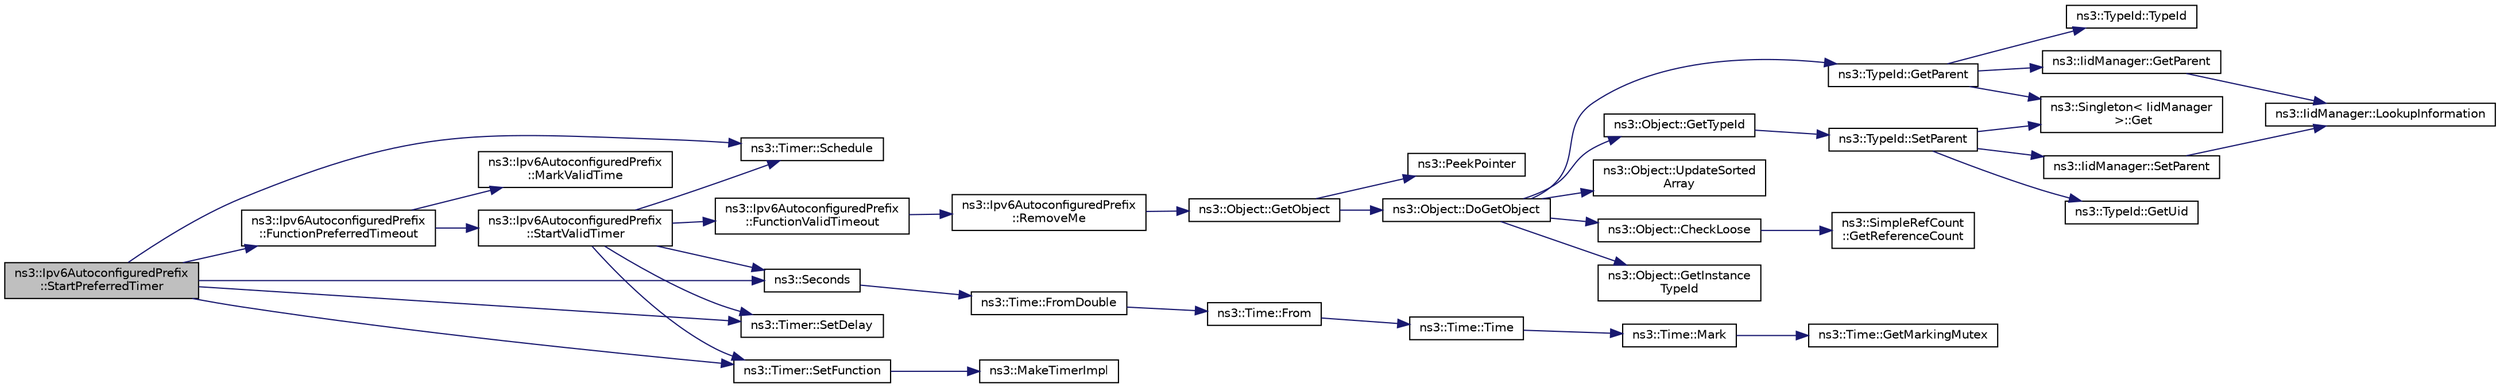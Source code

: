 digraph "ns3::Ipv6AutoconfiguredPrefix::StartPreferredTimer"
{
 // LATEX_PDF_SIZE
  edge [fontname="Helvetica",fontsize="10",labelfontname="Helvetica",labelfontsize="10"];
  node [fontname="Helvetica",fontsize="10",shape=record];
  rankdir="LR";
  Node1 [label="ns3::Ipv6AutoconfiguredPrefix\l::StartPreferredTimer",height=0.2,width=0.4,color="black", fillcolor="grey75", style="filled", fontcolor="black",tooltip="Start the preferred timer."];
  Node1 -> Node2 [color="midnightblue",fontsize="10",style="solid",fontname="Helvetica"];
  Node2 [label="ns3::Ipv6AutoconfiguredPrefix\l::FunctionPreferredTimeout",height=0.2,width=0.4,color="black", fillcolor="white", style="filled",URL="$classns3_1_1_ipv6_autoconfigured_prefix.html#a810cfbf6b8348052eafcf609c38f934f",tooltip="Signal that the preferred time expired and start the valid timer."];
  Node2 -> Node3 [color="midnightblue",fontsize="10",style="solid",fontname="Helvetica"];
  Node3 [label="ns3::Ipv6AutoconfiguredPrefix\l::MarkValidTime",height=0.2,width=0.4,color="black", fillcolor="white", style="filled",URL="$classns3_1_1_ipv6_autoconfigured_prefix.html#affb2db94313ba74ea579ecfa1692f3d1",tooltip="Set the prefix as valid."];
  Node2 -> Node4 [color="midnightblue",fontsize="10",style="solid",fontname="Helvetica"];
  Node4 [label="ns3::Ipv6AutoconfiguredPrefix\l::StartValidTimer",height=0.2,width=0.4,color="black", fillcolor="white", style="filled",URL="$classns3_1_1_ipv6_autoconfigured_prefix.html#ad1df9fbb954d609282e763f76b8f904f",tooltip="Start the valid timer."];
  Node4 -> Node5 [color="midnightblue",fontsize="10",style="solid",fontname="Helvetica"];
  Node5 [label="ns3::Ipv6AutoconfiguredPrefix\l::FunctionValidTimeout",height=0.2,width=0.4,color="black", fillcolor="white", style="filled",URL="$classns3_1_1_ipv6_autoconfigured_prefix.html#a2453add67fb461e76a9f7506e47360b4",tooltip="Signal that the valid time expired."];
  Node5 -> Node6 [color="midnightblue",fontsize="10",style="solid",fontname="Helvetica"];
  Node6 [label="ns3::Ipv6AutoconfiguredPrefix\l::RemoveMe",height=0.2,width=0.4,color="black", fillcolor="white", style="filled",URL="$classns3_1_1_ipv6_autoconfigured_prefix.html#a4362ad20dd2482b2c4e3b9d7d1580a51",tooltip="Remove this prefix from the prefix list."];
  Node6 -> Node7 [color="midnightblue",fontsize="10",style="solid",fontname="Helvetica"];
  Node7 [label="ns3::Object::GetObject",height=0.2,width=0.4,color="black", fillcolor="white", style="filled",URL="$classns3_1_1_object.html#ad21f5401ff705cd29c37f931ea3afc18",tooltip="Get a pointer to the requested aggregated Object."];
  Node7 -> Node8 [color="midnightblue",fontsize="10",style="solid",fontname="Helvetica"];
  Node8 [label="ns3::Object::DoGetObject",height=0.2,width=0.4,color="black", fillcolor="white", style="filled",URL="$classns3_1_1_object.html#a7c009975f7c0994cb47a69f713745e0a",tooltip="Find an Object of TypeId tid in the aggregates of this Object."];
  Node8 -> Node9 [color="midnightblue",fontsize="10",style="solid",fontname="Helvetica"];
  Node9 [label="ns3::Object::CheckLoose",height=0.2,width=0.4,color="black", fillcolor="white", style="filled",URL="$classns3_1_1_object.html#a33b1d1c52665f27a2fd4857aef5618f2",tooltip="Check if any aggregated Objects have non-zero reference counts."];
  Node9 -> Node10 [color="midnightblue",fontsize="10",style="solid",fontname="Helvetica"];
  Node10 [label="ns3::SimpleRefCount\l::GetReferenceCount",height=0.2,width=0.4,color="black", fillcolor="white", style="filled",URL="$classns3_1_1_simple_ref_count.html#a9cb85ae452ce0e1c74f11b3e4d357171",tooltip="Get the reference count of the object."];
  Node8 -> Node11 [color="midnightblue",fontsize="10",style="solid",fontname="Helvetica"];
  Node11 [label="ns3::Object::GetInstance\lTypeId",height=0.2,width=0.4,color="black", fillcolor="white", style="filled",URL="$classns3_1_1_object.html#a9a0bc0211cfab9842e1046b5c5810e5a",tooltip="Get the most derived TypeId for this Object."];
  Node8 -> Node12 [color="midnightblue",fontsize="10",style="solid",fontname="Helvetica"];
  Node12 [label="ns3::TypeId::GetParent",height=0.2,width=0.4,color="black", fillcolor="white", style="filled",URL="$classns3_1_1_type_id.html#ab84f81aee52154af39a8668b59c89d63",tooltip="Get the parent of this TypeId."];
  Node12 -> Node13 [color="midnightblue",fontsize="10",style="solid",fontname="Helvetica"];
  Node13 [label="ns3::TypeId::TypeId",height=0.2,width=0.4,color="black", fillcolor="white", style="filled",URL="$classns3_1_1_type_id.html#ab76e26690f1af4f1cffa6a72245e8928",tooltip="Default constructor."];
  Node12 -> Node14 [color="midnightblue",fontsize="10",style="solid",fontname="Helvetica"];
  Node14 [label="ns3::Singleton\< IidManager\l \>::Get",height=0.2,width=0.4,color="black", fillcolor="white", style="filled",URL="$classns3_1_1_singleton.html#a80a2cd3c25a27ea72add7a9f7a141ffa",tooltip="Get a pointer to the singleton instance."];
  Node12 -> Node15 [color="midnightblue",fontsize="10",style="solid",fontname="Helvetica"];
  Node15 [label="ns3::IidManager::GetParent",height=0.2,width=0.4,color="black", fillcolor="white", style="filled",URL="$classns3_1_1_iid_manager.html#a26a0cf5d08e0e9d8ad1128b77599b1f5",tooltip="Get the parent of a type id."];
  Node15 -> Node16 [color="midnightblue",fontsize="10",style="solid",fontname="Helvetica"];
  Node16 [label="ns3::IidManager::LookupInformation",height=0.2,width=0.4,color="black", fillcolor="white", style="filled",URL="$classns3_1_1_iid_manager.html#a84af06b798b21fa700469a3ac5f65f3f",tooltip="Retrieve the information record for a type."];
  Node8 -> Node17 [color="midnightblue",fontsize="10",style="solid",fontname="Helvetica"];
  Node17 [label="ns3::Object::GetTypeId",height=0.2,width=0.4,color="black", fillcolor="white", style="filled",URL="$classns3_1_1_object.html#a1d040243983ab74ec923bde26d7cb7e7",tooltip="Register this type."];
  Node17 -> Node18 [color="midnightblue",fontsize="10",style="solid",fontname="Helvetica"];
  Node18 [label="ns3::TypeId::SetParent",height=0.2,width=0.4,color="black", fillcolor="white", style="filled",URL="$classns3_1_1_type_id.html#abaaca67ab7d2471067e7c275df0f7309",tooltip="Set the parent TypeId."];
  Node18 -> Node14 [color="midnightblue",fontsize="10",style="solid",fontname="Helvetica"];
  Node18 -> Node19 [color="midnightblue",fontsize="10",style="solid",fontname="Helvetica"];
  Node19 [label="ns3::TypeId::GetUid",height=0.2,width=0.4,color="black", fillcolor="white", style="filled",URL="$classns3_1_1_type_id.html#a429535085325d6f926724771446d9047",tooltip="Get the internal id of this TypeId."];
  Node18 -> Node20 [color="midnightblue",fontsize="10",style="solid",fontname="Helvetica"];
  Node20 [label="ns3::IidManager::SetParent",height=0.2,width=0.4,color="black", fillcolor="white", style="filled",URL="$classns3_1_1_iid_manager.html#a4042931260554c907699367b6811426f",tooltip="Set the parent of a type id."];
  Node20 -> Node16 [color="midnightblue",fontsize="10",style="solid",fontname="Helvetica"];
  Node8 -> Node21 [color="midnightblue",fontsize="10",style="solid",fontname="Helvetica"];
  Node21 [label="ns3::Object::UpdateSorted\lArray",height=0.2,width=0.4,color="black", fillcolor="white", style="filled",URL="$classns3_1_1_object.html#ade62655b9680ca5ebf5af7e0fda7a21f",tooltip="Keep the list of aggregates in most-recently-used order."];
  Node7 -> Node22 [color="midnightblue",fontsize="10",style="solid",fontname="Helvetica"];
  Node22 [label="ns3::PeekPointer",height=0.2,width=0.4,color="black", fillcolor="white", style="filled",URL="$namespacens3.html#af2a7557fe9afdd98d8f6f8f6e412cf5a",tooltip=" "];
  Node4 -> Node23 [color="midnightblue",fontsize="10",style="solid",fontname="Helvetica"];
  Node23 [label="ns3::Timer::Schedule",height=0.2,width=0.4,color="black", fillcolor="white", style="filled",URL="$classns3_1_1_timer.html#ac3345d696887578f518b19f359f7f94b",tooltip="Schedule a new event using the currently-configured delay, function, and arguments."];
  Node4 -> Node24 [color="midnightblue",fontsize="10",style="solid",fontname="Helvetica"];
  Node24 [label="ns3::Seconds",height=0.2,width=0.4,color="black", fillcolor="white", style="filled",URL="$group__timecivil.html#ga33c34b816f8ff6628e33d5c8e9713b9e",tooltip="Construct a Time in the indicated unit."];
  Node24 -> Node25 [color="midnightblue",fontsize="10",style="solid",fontname="Helvetica"];
  Node25 [label="ns3::Time::FromDouble",height=0.2,width=0.4,color="black", fillcolor="white", style="filled",URL="$classns3_1_1_time.html#a60e845f4a74e62495b86356afe604cb4",tooltip="Create a Time equal to value in unit unit."];
  Node25 -> Node26 [color="midnightblue",fontsize="10",style="solid",fontname="Helvetica"];
  Node26 [label="ns3::Time::From",height=0.2,width=0.4,color="black", fillcolor="white", style="filled",URL="$classns3_1_1_time.html#a34e4acc13d0e08cc8cb9cd3b838b9baf",tooltip="Create a Time in the current unit."];
  Node26 -> Node27 [color="midnightblue",fontsize="10",style="solid",fontname="Helvetica"];
  Node27 [label="ns3::Time::Time",height=0.2,width=0.4,color="black", fillcolor="white", style="filled",URL="$classns3_1_1_time.html#a8a39dc1b8cbbd7fe6d940e492d1b925e",tooltip="Default constructor, with value 0."];
  Node27 -> Node28 [color="midnightblue",fontsize="10",style="solid",fontname="Helvetica"];
  Node28 [label="ns3::Time::Mark",height=0.2,width=0.4,color="black", fillcolor="white", style="filled",URL="$classns3_1_1_time.html#aa7eef2a1119c1c4855d99f1e83d44c54",tooltip="Record a Time instance with the MarkedTimes."];
  Node28 -> Node29 [color="midnightblue",fontsize="10",style="solid",fontname="Helvetica"];
  Node29 [label="ns3::Time::GetMarkingMutex",height=0.2,width=0.4,color="black", fillcolor="white", style="filled",URL="$classns3_1_1_time.html#addd8e672203391b3ae98ee475ce05272",tooltip=" "];
  Node4 -> Node30 [color="midnightblue",fontsize="10",style="solid",fontname="Helvetica"];
  Node30 [label="ns3::Timer::SetDelay",height=0.2,width=0.4,color="black", fillcolor="white", style="filled",URL="$classns3_1_1_timer.html#a02ac85f61e64a2bc3a104914859504c9",tooltip=" "];
  Node4 -> Node31 [color="midnightblue",fontsize="10",style="solid",fontname="Helvetica"];
  Node31 [label="ns3::Timer::SetFunction",height=0.2,width=0.4,color="black", fillcolor="white", style="filled",URL="$classns3_1_1_timer.html#a044b29030c9de99298d51ac0ccfc104c",tooltip=" "];
  Node31 -> Node32 [color="midnightblue",fontsize="10",style="solid",fontname="Helvetica"];
  Node32 [label="ns3::MakeTimerImpl",height=0.2,width=0.4,color="black", fillcolor="white", style="filled",URL="$group__timerimpl.html#ga748e39fd757c246f91d3488175ec12b5",tooltip="Make a TimerImpl from a function pointer taking varying numbers of arguments."];
  Node1 -> Node23 [color="midnightblue",fontsize="10",style="solid",fontname="Helvetica"];
  Node1 -> Node24 [color="midnightblue",fontsize="10",style="solid",fontname="Helvetica"];
  Node1 -> Node30 [color="midnightblue",fontsize="10",style="solid",fontname="Helvetica"];
  Node1 -> Node31 [color="midnightblue",fontsize="10",style="solid",fontname="Helvetica"];
}
